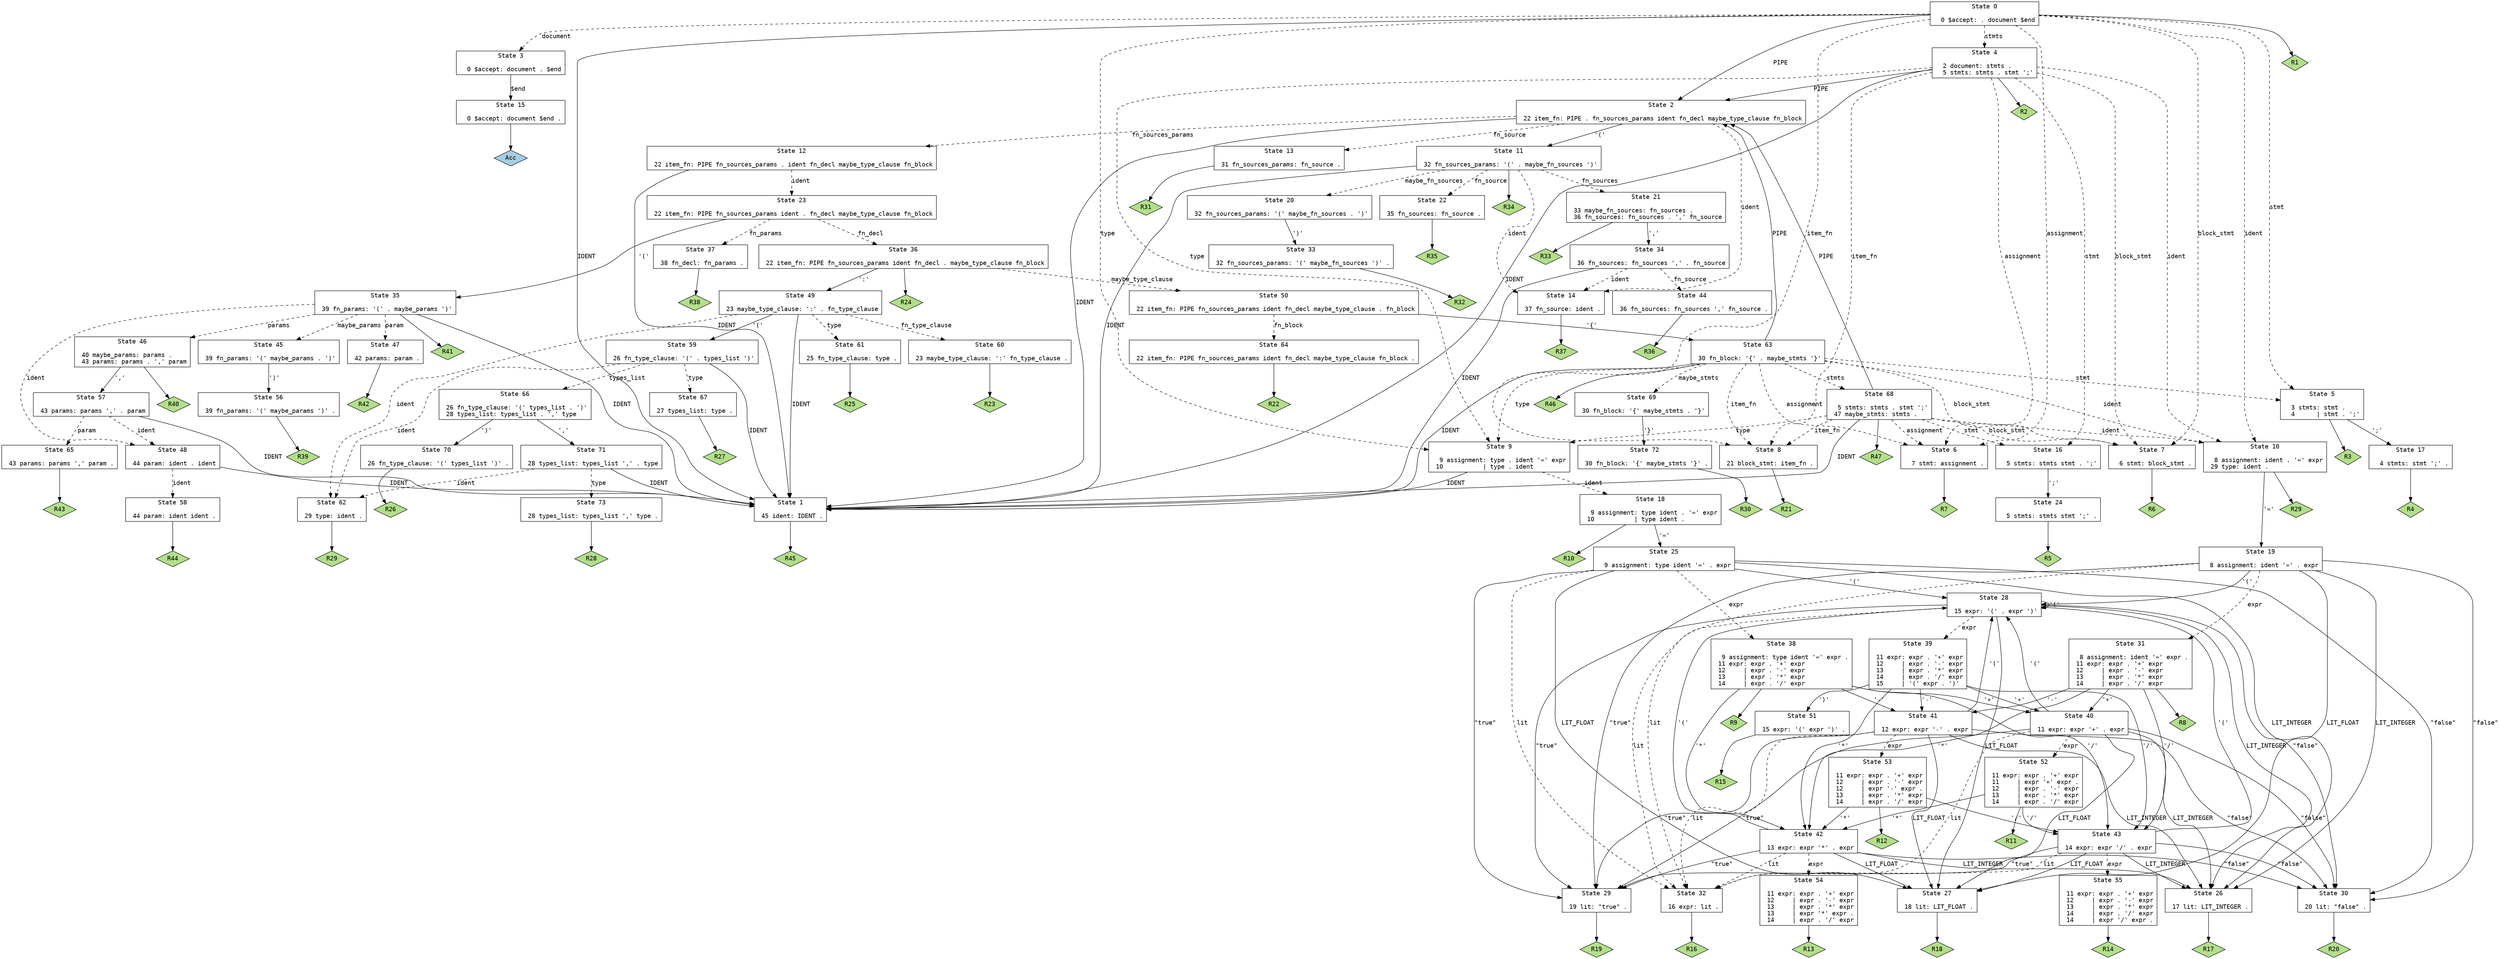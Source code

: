 // Generated by GNU Bison 3.0.5.
// Report bugs to <bug-bison@gnu.org>.
// Home page: <http://www.gnu.org/software/bison/>.

digraph "grammar.y"
{
  node [fontname = courier, shape = box, colorscheme = paired6]
  edge [fontname = courier]

  0 [label="State 0\n\l  0 $accept: . document $end\l"]
  0 -> 1 [style=solid label="IDENT"]
  0 -> 2 [style=solid label="PIPE"]
  0 -> 3 [style=dashed label="document"]
  0 -> 4 [style=dashed label="stmts"]
  0 -> 5 [style=dashed label="stmt"]
  0 -> 6 [style=dashed label="assignment"]
  0 -> 7 [style=dashed label="block_stmt"]
  0 -> 8 [style=dashed label="item_fn"]
  0 -> 9 [style=dashed label="type"]
  0 -> 10 [style=dashed label="ident"]
  0 -> "0R1" [style=solid]
 "0R1" [label="R1", fillcolor=3, shape=diamond, style=filled]
  1 [label="State 1\n\l 45 ident: IDENT .\l"]
  1 -> "1R45" [style=solid]
 "1R45" [label="R45", fillcolor=3, shape=diamond, style=filled]
  2 [label="State 2\n\l 22 item_fn: PIPE . fn_sources_params ident fn_decl maybe_type_clause fn_block\l"]
  2 -> 1 [style=solid label="IDENT"]
  2 -> 11 [style=solid label="'('"]
  2 -> 12 [style=dashed label="fn_sources_params"]
  2 -> 13 [style=dashed label="fn_source"]
  2 -> 14 [style=dashed label="ident"]
  3 [label="State 3\n\l  0 $accept: document . $end\l"]
  3 -> 15 [style=solid label="$end"]
  4 [label="State 4\n\l  2 document: stmts .\l  5 stmts: stmts . stmt ';'\l"]
  4 -> 1 [style=solid label="IDENT"]
  4 -> 2 [style=solid label="PIPE"]
  4 -> 16 [style=dashed label="stmt"]
  4 -> 6 [style=dashed label="assignment"]
  4 -> 7 [style=dashed label="block_stmt"]
  4 -> 8 [style=dashed label="item_fn"]
  4 -> 9 [style=dashed label="type"]
  4 -> 10 [style=dashed label="ident"]
  4 -> "4R2" [style=solid]
 "4R2" [label="R2", fillcolor=3, shape=diamond, style=filled]
  5 [label="State 5\n\l  3 stmts: stmt .\l  4      | stmt . ';'\l"]
  5 -> 17 [style=solid label="';'"]
  5 -> "5R3" [style=solid]
 "5R3" [label="R3", fillcolor=3, shape=diamond, style=filled]
  6 [label="State 6\n\l  7 stmt: assignment .\l"]
  6 -> "6R7" [style=solid]
 "6R7" [label="R7", fillcolor=3, shape=diamond, style=filled]
  7 [label="State 7\n\l  6 stmt: block_stmt .\l"]
  7 -> "7R6" [style=solid]
 "7R6" [label="R6", fillcolor=3, shape=diamond, style=filled]
  8 [label="State 8\n\l 21 block_stmt: item_fn .\l"]
  8 -> "8R21" [style=solid]
 "8R21" [label="R21", fillcolor=3, shape=diamond, style=filled]
  9 [label="State 9\n\l  9 assignment: type . ident '=' expr\l 10           | type . ident\l"]
  9 -> 1 [style=solid label="IDENT"]
  9 -> 18 [style=dashed label="ident"]
  10 [label="State 10\n\l  8 assignment: ident . '=' expr\l 29 type: ident .\l"]
  10 -> 19 [style=solid label="'='"]
  10 -> "10R29" [style=solid]
 "10R29" [label="R29", fillcolor=3, shape=diamond, style=filled]
  11 [label="State 11\n\l 32 fn_sources_params: '(' . maybe_fn_sources ')'\l"]
  11 -> 1 [style=solid label="IDENT"]
  11 -> 20 [style=dashed label="maybe_fn_sources"]
  11 -> 21 [style=dashed label="fn_sources"]
  11 -> 22 [style=dashed label="fn_source"]
  11 -> 14 [style=dashed label="ident"]
  11 -> "11R34" [style=solid]
 "11R34" [label="R34", fillcolor=3, shape=diamond, style=filled]
  12 [label="State 12\n\l 22 item_fn: PIPE fn_sources_params . ident fn_decl maybe_type_clause fn_block\l"]
  12 -> 1 [style=solid label="IDENT"]
  12 -> 23 [style=dashed label="ident"]
  13 [label="State 13\n\l 31 fn_sources_params: fn_source .\l"]
  13 -> "13R31" [style=solid]
 "13R31" [label="R31", fillcolor=3, shape=diamond, style=filled]
  14 [label="State 14\n\l 37 fn_source: ident .\l"]
  14 -> "14R37" [style=solid]
 "14R37" [label="R37", fillcolor=3, shape=diamond, style=filled]
  15 [label="State 15\n\l  0 $accept: document $end .\l"]
  15 -> "15R0" [style=solid]
 "15R0" [label="Acc", fillcolor=1, shape=diamond, style=filled]
  16 [label="State 16\n\l  5 stmts: stmts stmt . ';'\l"]
  16 -> 24 [style=solid label="';'"]
  17 [label="State 17\n\l  4 stmts: stmt ';' .\l"]
  17 -> "17R4" [style=solid]
 "17R4" [label="R4", fillcolor=3, shape=diamond, style=filled]
  18 [label="State 18\n\l  9 assignment: type ident . '=' expr\l 10           | type ident .\l"]
  18 -> 25 [style=solid label="'='"]
  18 -> "18R10" [style=solid]
 "18R10" [label="R10", fillcolor=3, shape=diamond, style=filled]
  19 [label="State 19\n\l  8 assignment: ident '=' . expr\l"]
  19 -> 26 [style=solid label="LIT_INTEGER"]
  19 -> 27 [style=solid label="LIT_FLOAT"]
  19 -> 28 [style=solid label="'('"]
  19 -> 29 [style=solid label="\"true\""]
  19 -> 30 [style=solid label="\"false\""]
  19 -> 31 [style=dashed label="expr"]
  19 -> 32 [style=dashed label="lit"]
  20 [label="State 20\n\l 32 fn_sources_params: '(' maybe_fn_sources . ')'\l"]
  20 -> 33 [style=solid label="')'"]
  21 [label="State 21\n\l 33 maybe_fn_sources: fn_sources .\l 36 fn_sources: fn_sources . ',' fn_source\l"]
  21 -> 34 [style=solid label="','"]
  21 -> "21R33" [style=solid]
 "21R33" [label="R33", fillcolor=3, shape=diamond, style=filled]
  22 [label="State 22\n\l 35 fn_sources: fn_source .\l"]
  22 -> "22R35" [style=solid]
 "22R35" [label="R35", fillcolor=3, shape=diamond, style=filled]
  23 [label="State 23\n\l 22 item_fn: PIPE fn_sources_params ident . fn_decl maybe_type_clause fn_block\l"]
  23 -> 35 [style=solid label="'('"]
  23 -> 36 [style=dashed label="fn_decl"]
  23 -> 37 [style=dashed label="fn_params"]
  24 [label="State 24\n\l  5 stmts: stmts stmt ';' .\l"]
  24 -> "24R5" [style=solid]
 "24R5" [label="R5", fillcolor=3, shape=diamond, style=filled]
  25 [label="State 25\n\l  9 assignment: type ident '=' . expr\l"]
  25 -> 26 [style=solid label="LIT_INTEGER"]
  25 -> 27 [style=solid label="LIT_FLOAT"]
  25 -> 28 [style=solid label="'('"]
  25 -> 29 [style=solid label="\"true\""]
  25 -> 30 [style=solid label="\"false\""]
  25 -> 38 [style=dashed label="expr"]
  25 -> 32 [style=dashed label="lit"]
  26 [label="State 26\n\l 17 lit: LIT_INTEGER .\l"]
  26 -> "26R17" [style=solid]
 "26R17" [label="R17", fillcolor=3, shape=diamond, style=filled]
  27 [label="State 27\n\l 18 lit: LIT_FLOAT .\l"]
  27 -> "27R18" [style=solid]
 "27R18" [label="R18", fillcolor=3, shape=diamond, style=filled]
  28 [label="State 28\n\l 15 expr: '(' . expr ')'\l"]
  28 -> 26 [style=solid label="LIT_INTEGER"]
  28 -> 27 [style=solid label="LIT_FLOAT"]
  28 -> 28 [style=solid label="'('"]
  28 -> 29 [style=solid label="\"true\""]
  28 -> 30 [style=solid label="\"false\""]
  28 -> 39 [style=dashed label="expr"]
  28 -> 32 [style=dashed label="lit"]
  29 [label="State 29\n\l 19 lit: \"true\" .\l"]
  29 -> "29R19" [style=solid]
 "29R19" [label="R19", fillcolor=3, shape=diamond, style=filled]
  30 [label="State 30\n\l 20 lit: \"false\" .\l"]
  30 -> "30R20" [style=solid]
 "30R20" [label="R20", fillcolor=3, shape=diamond, style=filled]
  31 [label="State 31\n\l  8 assignment: ident '=' expr .\l 11 expr: expr . '+' expr\l 12     | expr . '-' expr\l 13     | expr . '*' expr\l 14     | expr . '/' expr\l"]
  31 -> 40 [style=solid label="'+'"]
  31 -> 41 [style=solid label="'-'"]
  31 -> 42 [style=solid label="'*'"]
  31 -> 43 [style=solid label="'/'"]
  31 -> "31R8" [style=solid]
 "31R8" [label="R8", fillcolor=3, shape=diamond, style=filled]
  32 [label="State 32\n\l 16 expr: lit .\l"]
  32 -> "32R16" [style=solid]
 "32R16" [label="R16", fillcolor=3, shape=diamond, style=filled]
  33 [label="State 33\n\l 32 fn_sources_params: '(' maybe_fn_sources ')' .\l"]
  33 -> "33R32" [style=solid]
 "33R32" [label="R32", fillcolor=3, shape=diamond, style=filled]
  34 [label="State 34\n\l 36 fn_sources: fn_sources ',' . fn_source\l"]
  34 -> 1 [style=solid label="IDENT"]
  34 -> 44 [style=dashed label="fn_source"]
  34 -> 14 [style=dashed label="ident"]
  35 [label="State 35\n\l 39 fn_params: '(' . maybe_params ')'\l"]
  35 -> 1 [style=solid label="IDENT"]
  35 -> 45 [style=dashed label="maybe_params"]
  35 -> 46 [style=dashed label="params"]
  35 -> 47 [style=dashed label="param"]
  35 -> 48 [style=dashed label="ident"]
  35 -> "35R41" [style=solid]
 "35R41" [label="R41", fillcolor=3, shape=diamond, style=filled]
  36 [label="State 36\n\l 22 item_fn: PIPE fn_sources_params ident fn_decl . maybe_type_clause fn_block\l"]
  36 -> 49 [style=solid label="':'"]
  36 -> 50 [style=dashed label="maybe_type_clause"]
  36 -> "36R24" [style=solid]
 "36R24" [label="R24", fillcolor=3, shape=diamond, style=filled]
  37 [label="State 37\n\l 38 fn_decl: fn_params .\l"]
  37 -> "37R38" [style=solid]
 "37R38" [label="R38", fillcolor=3, shape=diamond, style=filled]
  38 [label="State 38\n\l  9 assignment: type ident '=' expr .\l 11 expr: expr . '+' expr\l 12     | expr . '-' expr\l 13     | expr . '*' expr\l 14     | expr . '/' expr\l"]
  38 -> 40 [style=solid label="'+'"]
  38 -> 41 [style=solid label="'-'"]
  38 -> 42 [style=solid label="'*'"]
  38 -> 43 [style=solid label="'/'"]
  38 -> "38R9" [style=solid]
 "38R9" [label="R9", fillcolor=3, shape=diamond, style=filled]
  39 [label="State 39\n\l 11 expr: expr . '+' expr\l 12     | expr . '-' expr\l 13     | expr . '*' expr\l 14     | expr . '/' expr\l 15     | '(' expr . ')'\l"]
  39 -> 40 [style=solid label="'+'"]
  39 -> 41 [style=solid label="'-'"]
  39 -> 42 [style=solid label="'*'"]
  39 -> 43 [style=solid label="'/'"]
  39 -> 51 [style=solid label="')'"]
  40 [label="State 40\n\l 11 expr: expr '+' . expr\l"]
  40 -> 26 [style=solid label="LIT_INTEGER"]
  40 -> 27 [style=solid label="LIT_FLOAT"]
  40 -> 28 [style=solid label="'('"]
  40 -> 29 [style=solid label="\"true\""]
  40 -> 30 [style=solid label="\"false\""]
  40 -> 52 [style=dashed label="expr"]
  40 -> 32 [style=dashed label="lit"]
  41 [label="State 41\n\l 12 expr: expr '-' . expr\l"]
  41 -> 26 [style=solid label="LIT_INTEGER"]
  41 -> 27 [style=solid label="LIT_FLOAT"]
  41 -> 28 [style=solid label="'('"]
  41 -> 29 [style=solid label="\"true\""]
  41 -> 30 [style=solid label="\"false\""]
  41 -> 53 [style=dashed label="expr"]
  41 -> 32 [style=dashed label="lit"]
  42 [label="State 42\n\l 13 expr: expr '*' . expr\l"]
  42 -> 26 [style=solid label="LIT_INTEGER"]
  42 -> 27 [style=solid label="LIT_FLOAT"]
  42 -> 28 [style=solid label="'('"]
  42 -> 29 [style=solid label="\"true\""]
  42 -> 30 [style=solid label="\"false\""]
  42 -> 54 [style=dashed label="expr"]
  42 -> 32 [style=dashed label="lit"]
  43 [label="State 43\n\l 14 expr: expr '/' . expr\l"]
  43 -> 26 [style=solid label="LIT_INTEGER"]
  43 -> 27 [style=solid label="LIT_FLOAT"]
  43 -> 28 [style=solid label="'('"]
  43 -> 29 [style=solid label="\"true\""]
  43 -> 30 [style=solid label="\"false\""]
  43 -> 55 [style=dashed label="expr"]
  43 -> 32 [style=dashed label="lit"]
  44 [label="State 44\n\l 36 fn_sources: fn_sources ',' fn_source .\l"]
  44 -> "44R36" [style=solid]
 "44R36" [label="R36", fillcolor=3, shape=diamond, style=filled]
  45 [label="State 45\n\l 39 fn_params: '(' maybe_params . ')'\l"]
  45 -> 56 [style=solid label="')'"]
  46 [label="State 46\n\l 40 maybe_params: params .\l 43 params: params . ',' param\l"]
  46 -> 57 [style=solid label="','"]
  46 -> "46R40" [style=solid]
 "46R40" [label="R40", fillcolor=3, shape=diamond, style=filled]
  47 [label="State 47\n\l 42 params: param .\l"]
  47 -> "47R42" [style=solid]
 "47R42" [label="R42", fillcolor=3, shape=diamond, style=filled]
  48 [label="State 48\n\l 44 param: ident . ident\l"]
  48 -> 1 [style=solid label="IDENT"]
  48 -> 58 [style=dashed label="ident"]
  49 [label="State 49\n\l 23 maybe_type_clause: ':' . fn_type_clause\l"]
  49 -> 1 [style=solid label="IDENT"]
  49 -> 59 [style=solid label="'('"]
  49 -> 60 [style=dashed label="fn_type_clause"]
  49 -> 61 [style=dashed label="type"]
  49 -> 62 [style=dashed label="ident"]
  50 [label="State 50\n\l 22 item_fn: PIPE fn_sources_params ident fn_decl maybe_type_clause . fn_block\l"]
  50 -> 63 [style=solid label="'{'"]
  50 -> 64 [style=dashed label="fn_block"]
  51 [label="State 51\n\l 15 expr: '(' expr ')' .\l"]
  51 -> "51R15" [style=solid]
 "51R15" [label="R15", fillcolor=3, shape=diamond, style=filled]
  52 [label="State 52\n\l 11 expr: expr . '+' expr\l 11     | expr '+' expr .\l 12     | expr . '-' expr\l 13     | expr . '*' expr\l 14     | expr . '/' expr\l"]
  52 -> 42 [style=solid label="'*'"]
  52 -> 43 [style=solid label="'/'"]
  52 -> "52R11" [style=solid]
 "52R11" [label="R11", fillcolor=3, shape=diamond, style=filled]
  53 [label="State 53\n\l 11 expr: expr . '+' expr\l 12     | expr . '-' expr\l 12     | expr '-' expr .\l 13     | expr . '*' expr\l 14     | expr . '/' expr\l"]
  53 -> 42 [style=solid label="'*'"]
  53 -> 43 [style=solid label="'/'"]
  53 -> "53R12" [style=solid]
 "53R12" [label="R12", fillcolor=3, shape=diamond, style=filled]
  54 [label="State 54\n\l 11 expr: expr . '+' expr\l 12     | expr . '-' expr\l 13     | expr . '*' expr\l 13     | expr '*' expr .\l 14     | expr . '/' expr\l"]
  54 -> "54R13" [style=solid]
 "54R13" [label="R13", fillcolor=3, shape=diamond, style=filled]
  55 [label="State 55\n\l 11 expr: expr . '+' expr\l 12     | expr . '-' expr\l 13     | expr . '*' expr\l 14     | expr . '/' expr\l 14     | expr '/' expr .\l"]
  55 -> "55R14" [style=solid]
 "55R14" [label="R14", fillcolor=3, shape=diamond, style=filled]
  56 [label="State 56\n\l 39 fn_params: '(' maybe_params ')' .\l"]
  56 -> "56R39" [style=solid]
 "56R39" [label="R39", fillcolor=3, shape=diamond, style=filled]
  57 [label="State 57\n\l 43 params: params ',' . param\l"]
  57 -> 1 [style=solid label="IDENT"]
  57 -> 65 [style=dashed label="param"]
  57 -> 48 [style=dashed label="ident"]
  58 [label="State 58\n\l 44 param: ident ident .\l"]
  58 -> "58R44" [style=solid]
 "58R44" [label="R44", fillcolor=3, shape=diamond, style=filled]
  59 [label="State 59\n\l 26 fn_type_clause: '(' . types_list ')'\l"]
  59 -> 1 [style=solid label="IDENT"]
  59 -> 66 [style=dashed label="types_list"]
  59 -> 67 [style=dashed label="type"]
  59 -> 62 [style=dashed label="ident"]
  60 [label="State 60\n\l 23 maybe_type_clause: ':' fn_type_clause .\l"]
  60 -> "60R23" [style=solid]
 "60R23" [label="R23", fillcolor=3, shape=diamond, style=filled]
  61 [label="State 61\n\l 25 fn_type_clause: type .\l"]
  61 -> "61R25" [style=solid]
 "61R25" [label="R25", fillcolor=3, shape=diamond, style=filled]
  62 [label="State 62\n\l 29 type: ident .\l"]
  62 -> "62R29" [style=solid]
 "62R29" [label="R29", fillcolor=3, shape=diamond, style=filled]
  63 [label="State 63\n\l 30 fn_block: '{' . maybe_stmts '}'\l"]
  63 -> 1 [style=solid label="IDENT"]
  63 -> 2 [style=solid label="PIPE"]
  63 -> 68 [style=dashed label="stmts"]
  63 -> 5 [style=dashed label="stmt"]
  63 -> 6 [style=dashed label="assignment"]
  63 -> 7 [style=dashed label="block_stmt"]
  63 -> 8 [style=dashed label="item_fn"]
  63 -> 9 [style=dashed label="type"]
  63 -> 10 [style=dashed label="ident"]
  63 -> 69 [style=dashed label="maybe_stmts"]
  63 -> "63R46" [style=solid]
 "63R46" [label="R46", fillcolor=3, shape=diamond, style=filled]
  64 [label="State 64\n\l 22 item_fn: PIPE fn_sources_params ident fn_decl maybe_type_clause fn_block .\l"]
  64 -> "64R22" [style=solid]
 "64R22" [label="R22", fillcolor=3, shape=diamond, style=filled]
  65 [label="State 65\n\l 43 params: params ',' param .\l"]
  65 -> "65R43" [style=solid]
 "65R43" [label="R43", fillcolor=3, shape=diamond, style=filled]
  66 [label="State 66\n\l 26 fn_type_clause: '(' types_list . ')'\l 28 types_list: types_list . ',' type\l"]
  66 -> 70 [style=solid label="')'"]
  66 -> 71 [style=solid label="','"]
  67 [label="State 67\n\l 27 types_list: type .\l"]
  67 -> "67R27" [style=solid]
 "67R27" [label="R27", fillcolor=3, shape=diamond, style=filled]
  68 [label="State 68\n\l  5 stmts: stmts . stmt ';'\l 47 maybe_stmts: stmts .\l"]
  68 -> 1 [style=solid label="IDENT"]
  68 -> 2 [style=solid label="PIPE"]
  68 -> 16 [style=dashed label="stmt"]
  68 -> 6 [style=dashed label="assignment"]
  68 -> 7 [style=dashed label="block_stmt"]
  68 -> 8 [style=dashed label="item_fn"]
  68 -> 9 [style=dashed label="type"]
  68 -> 10 [style=dashed label="ident"]
  68 -> "68R47" [style=solid]
 "68R47" [label="R47", fillcolor=3, shape=diamond, style=filled]
  69 [label="State 69\n\l 30 fn_block: '{' maybe_stmts . '}'\l"]
  69 -> 72 [style=solid label="'}'"]
  70 [label="State 70\n\l 26 fn_type_clause: '(' types_list ')' .\l"]
  70 -> "70R26" [style=solid]
 "70R26" [label="R26", fillcolor=3, shape=diamond, style=filled]
  71 [label="State 71\n\l 28 types_list: types_list ',' . type\l"]
  71 -> 1 [style=solid label="IDENT"]
  71 -> 73 [style=dashed label="type"]
  71 -> 62 [style=dashed label="ident"]
  72 [label="State 72\n\l 30 fn_block: '{' maybe_stmts '}' .\l"]
  72 -> "72R30" [style=solid]
 "72R30" [label="R30", fillcolor=3, shape=diamond, style=filled]
  73 [label="State 73\n\l 28 types_list: types_list ',' type .\l"]
  73 -> "73R28" [style=solid]
 "73R28" [label="R28", fillcolor=3, shape=diamond, style=filled]
}
